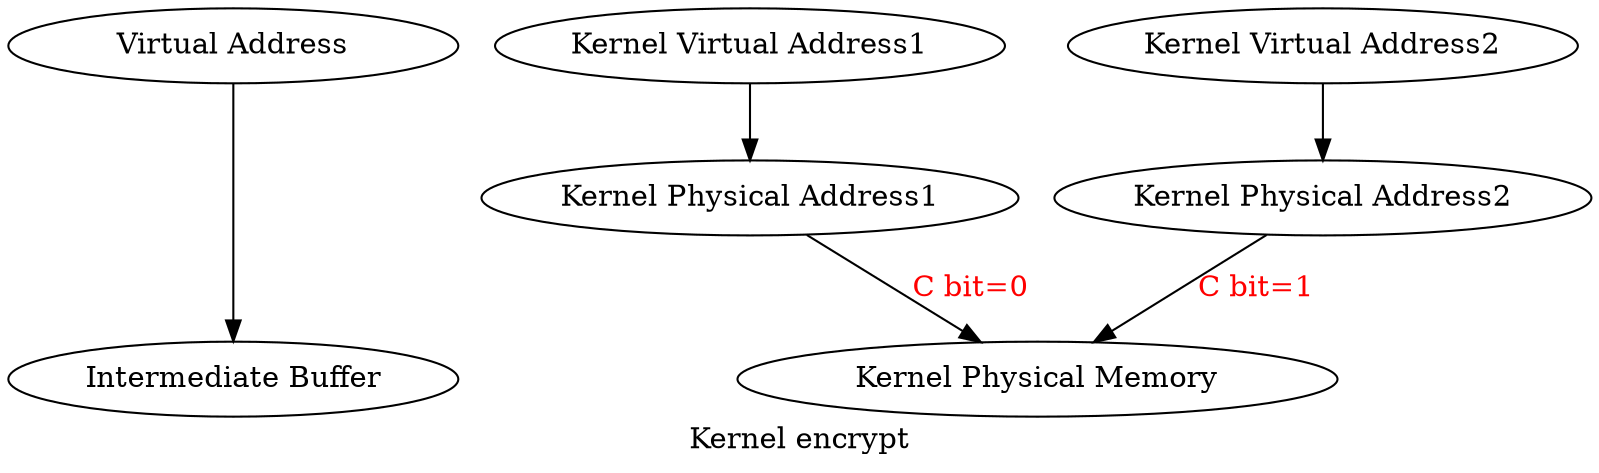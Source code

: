 digraph hello{
	graph[label = "Kernel encrypt\n"];
	node[width = 3];

	vbf1[label = "Virtual Address"];
	bf1[label = "Intermediate Buffer"];
	vbf1 -> bf1[minlen=2];

	va1[label = "Kernel Virtual Address1"];
	va2[label = "Kernel Virtual Address2"];	
	pa1[label = "Kernel Physical Address1"];
	pa2[label = "Kernel Physical Address2"];
	pm1[label = "Kernel Physical Memory"; width=4];

	va1 -> pa1; pa1 -> pm1[label = "C bit=0"; fontcolor = red];
	va2 -> pa2; pa2 -> pm1[label = "C bit=1"; fontcolor = red];

}
